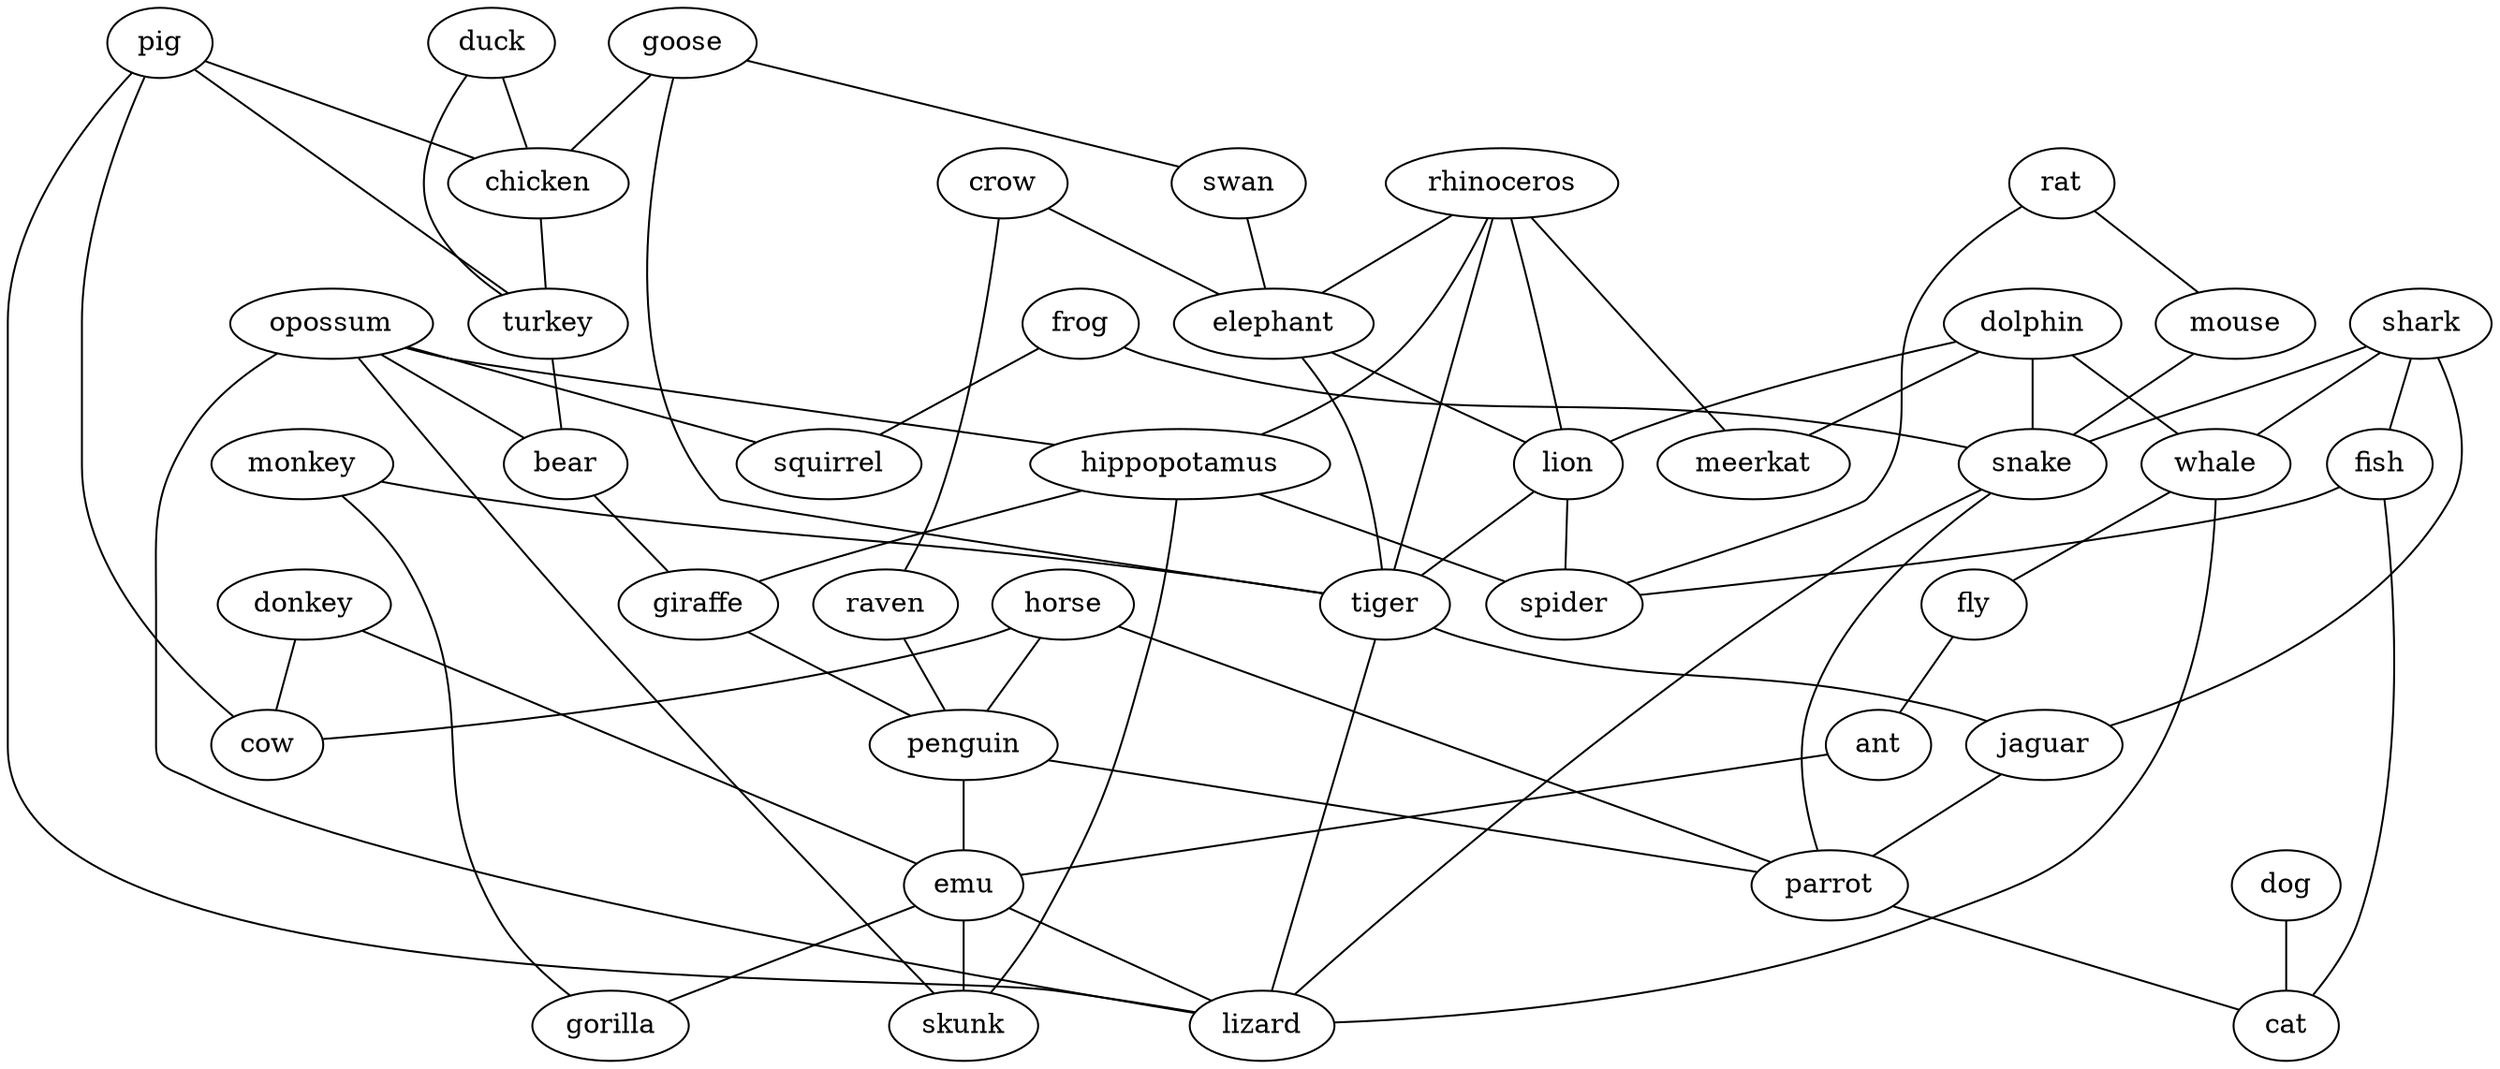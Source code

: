 strict graph  {
	donkey -- cow	 [weight=1];
	donkey -- emu	 [weight=1];
	crow -- elephant	 [weight=1];
	crow -- raven	 [weight=1];
	dolphin -- lion	 [weight=1];
	dolphin -- snake	 [weight=1];
	dolphin -- whale	 [weight=1];
	dolphin -- meerkat	 [weight=1];
	shark -- fish	 [weight=1];
	shark -- snake	 [weight=1];
	shark -- whale	 [weight=1];
	shark -- jaguar	 [weight=1];
	pig -- chicken	 [weight=1];
	pig -- turkey	 [weight=1];
	pig -- cow	 [weight=1];
	pig -- lizard	 [weight=1];
	goose -- swan	 [weight=1];
	goose -- chicken	 [weight=1];
	goose -- tiger	 [weight=1];
	rat -- mouse	 [weight=1];
	rat -- spider	 [weight=1];
	duck -- chicken	 [weight=1];
	duck -- turkey	 [weight=1];
	mouse -- snake	 [weight=1];
	swan -- elephant	 [weight=1];
	frog -- squirrel	 [weight=1];
	frog -- snake	 [weight=1];
	rhinoceros -- elephant	 [weight=1];
	rhinoceros -- hippopotamus	 [weight=1];
	rhinoceros -- lion	 [weight=1];
	rhinoceros -- tiger	 [weight=1];
	rhinoceros -- meerkat	 [weight=1];
	opossum -- hippopotamus	 [weight=1];
	opossum -- squirrel	 [weight=1];
	opossum -- bear	 [weight=1];
	opossum -- lizard	 [weight=1];
	opossum -- skunk	 [weight=1];
	monkey -- tiger	 [weight=1];
	monkey -- gorilla	 [weight=1];
	elephant -- lion	 [weight=1];
	elephant -- tiger	 [weight=1];
	chicken -- turkey	 [weight=1];
	hippopotamus -- spider	 [weight=1];
	hippopotamus -- giraffe	 [weight=1];
	hippopotamus -- skunk	 [weight=1];
	fish -- spider	 [weight=1];
	fish -- cat	 [weight=1];
	raven -- penguin	 [weight=1];
	turkey -- bear	 [weight=1];
	lion -- spider	 [weight=1];
	lion -- tiger	 [weight=1];
	horse -- penguin	 [weight=1];
	horse -- cow	 [weight=1];
	horse -- parrot	 [weight=1];
	bear -- giraffe	 [weight=1];
	tiger -- jaguar	 [weight=1];
	tiger -- lizard	 [weight=1];
	giraffe -- penguin	 [weight=1];
	snake -- parrot	 [weight=1];
	snake -- lizard	 [weight=1];
	whale -- fly	 [weight=1];
	whale -- lizard	 [weight=1];
	penguin -- parrot	 [weight=1];
	penguin -- emu	 [weight=1];
	fly -- ant	 [weight=1];
	ant -- emu	 [weight=1];
	jaguar -- parrot	 [weight=1];
	parrot -- cat	 [weight=1];
	dog -- cat	 [weight=1];
	emu -- gorilla	 [weight=1];
	emu -- lizard	 [weight=1];
	emu -- skunk	 [weight=1];
}
